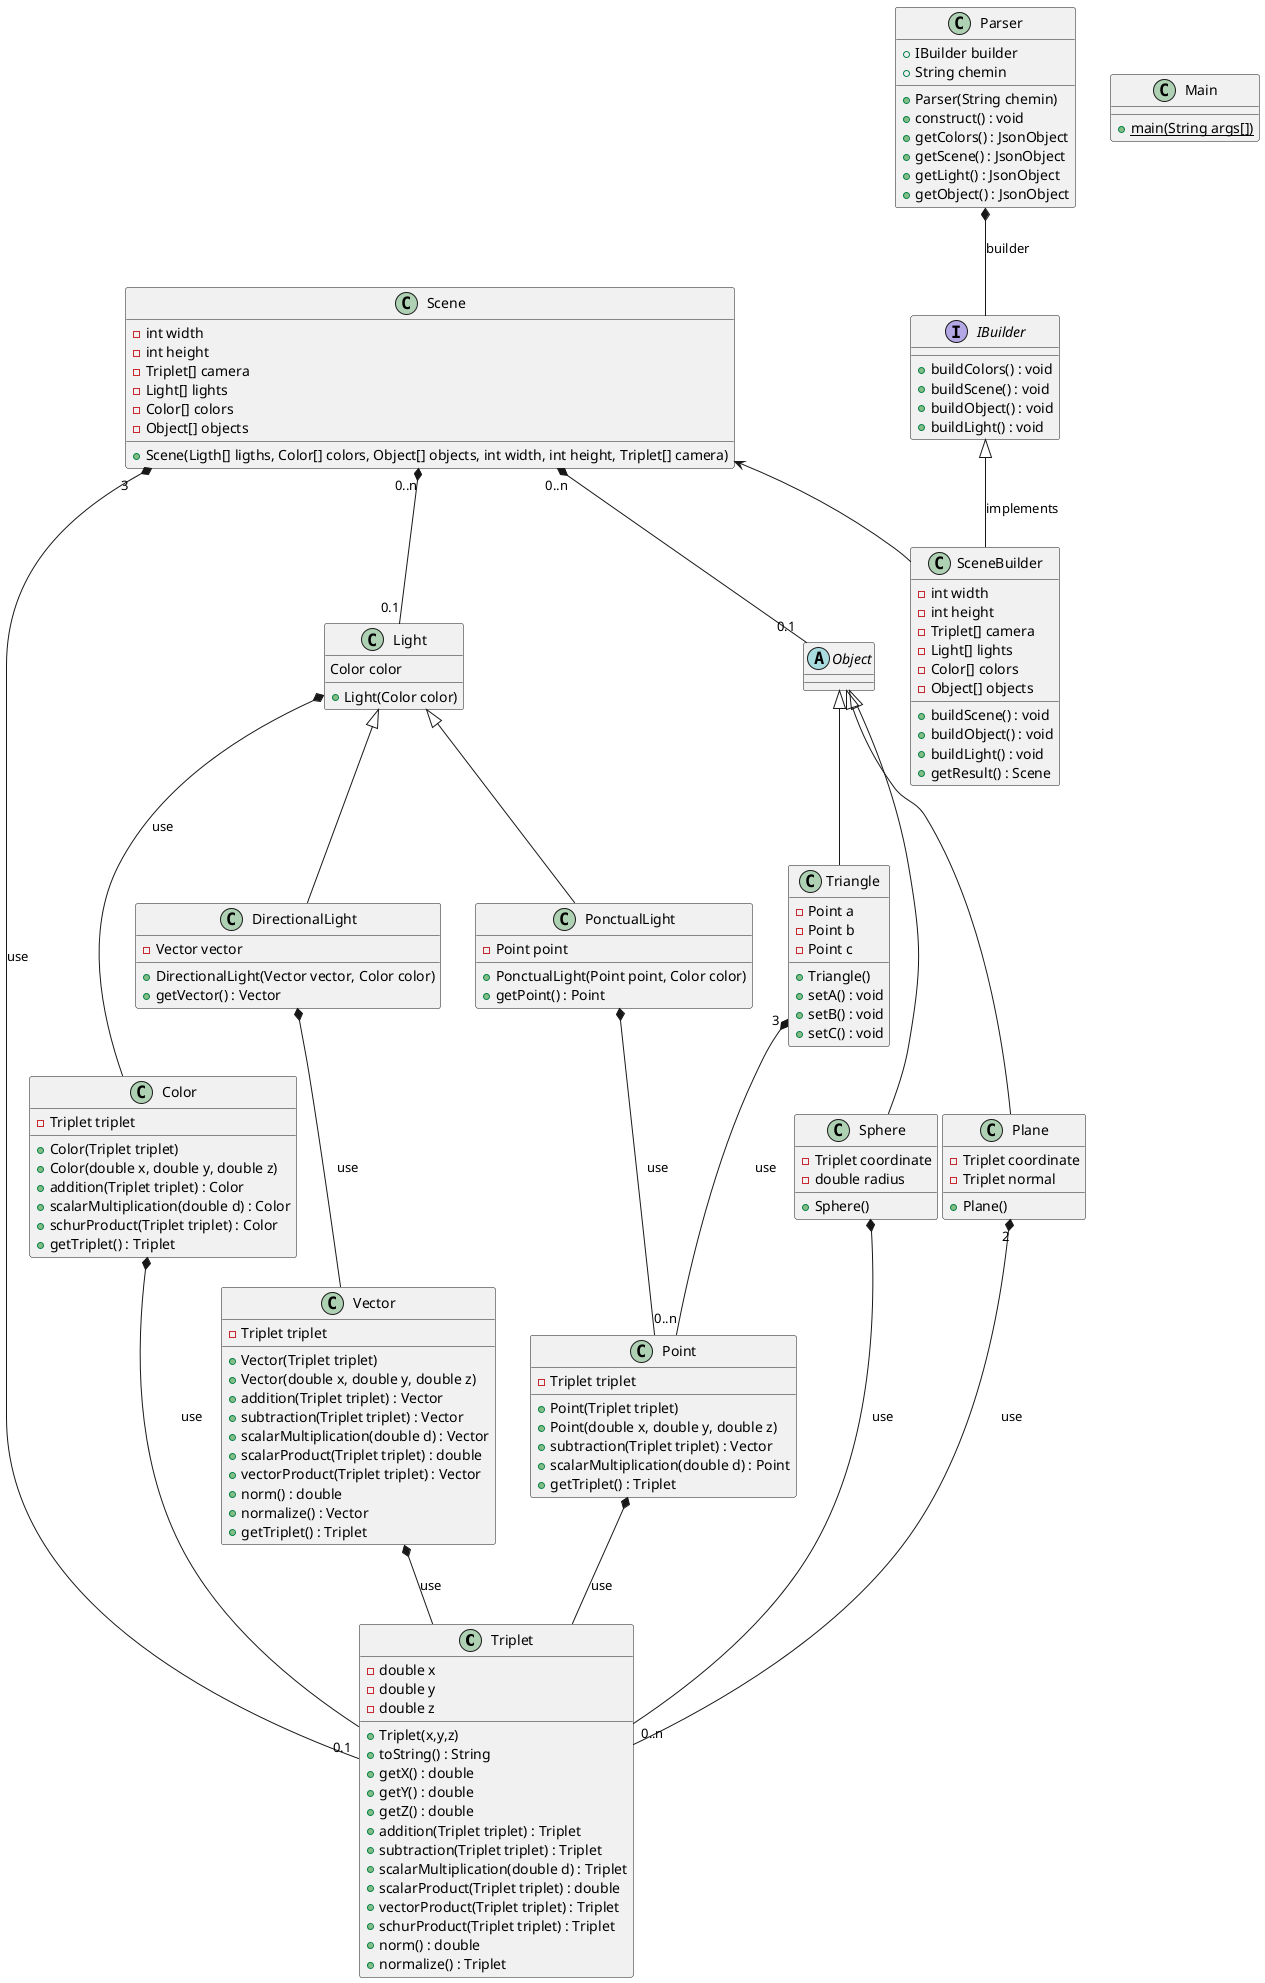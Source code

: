 @startuml

class Triplet
class Vector
class Point
class Color
class Main
class Light
class DirectionalLight
class PonctualLight
abstract class Object

class Plane
class Triangle
class Sphere

class Scene
interface IBuilder
class SceneBuilder

Vector *-- Triplet : use
Color *-- Triplet : use
Point *-- Triplet : use

DirectionalLight *-- Vector : use

Light *-- Color : use
PonctualLight *-- Point : use


Triangle "3" *-- "0..n" Point : use
Plane "2" *-- "0..n" Triplet : use
Sphere *-- Triplet : use

Parser *-- IBuilder : builder
IBuilder <|-- SceneBuilder : implements
Scene <-- SceneBuilder
Scene "0..n" *-- "0.1" Light
Scene "0..n" *-- "0.1" Object
Scene "3"*-- "0.1" Triplet : use



class Triplet {
-double x
-double y
-double z

+Triplet(x,y,z)
+toString() : String
+getX() : double
+getY() : double
+getZ() : double
+addition(Triplet triplet) : Triplet
+subtraction(Triplet triplet) : Triplet
+scalarMultiplication(double d) : Triplet
+scalarProduct(Triplet triplet) : double
+vectorProduct(Triplet triplet) : Triplet
+schurProduct(Triplet triplet) : Triplet
+norm() : double
+normalize() : Triplet
}

class Vector{
-Triplet triplet
+Vector(Triplet triplet)
+Vector(double x, double y, double z)
+addition(Triplet triplet) : Vector
+subtraction(Triplet triplet) : Vector
+scalarMultiplication(double d) : Vector
+scalarProduct(Triplet triplet) : double
+vectorProduct(Triplet triplet) : Vector
+norm() : double
+normalize() : Vector
+ getTriplet() : Triplet
}

class Point{
- Triplet triplet
+Point(Triplet triplet)
+Point(double x, double y, double z)
+subtraction(Triplet triplet) : Vector
+scalarMultiplication(double d) : Point
+ getTriplet() : Triplet
}

class Color{
- Triplet triplet
+Color(Triplet triplet)
+Color(double x, double y, double z)
+ addition(Triplet triplet) : Color
+ scalarMultiplication(double d) : Color
+ schurProduct(Triplet triplet) : Color
+ getTriplet() : Triplet
}


class Light{
Color color
+ Light(Color color)
}

class PonctualLight extends Light{
- Point point
+ PonctualLight(Point point, Color color)
+ getPoint() : Point
}

class DirectionalLight extends Light{
- Vector vector
+ DirectionalLight(Vector vector, Color color)
+ getVector() : Vector
}

class Triangle extends Object {
- Point a
- Point b
- Point c
+ Triangle()
+ setA() : void
+ setB() : void
+ setC() : void
}

class Plane extends Object{
- Triplet coordinate
- Triplet normal
+ Plane()
}

class Sphere extends Object {
- Triplet coordinate
- double radius
+ Sphere()
}

'note "Patron de conception : Builder" as N2
'Scene .. N2
'IBuilder .. N2
'SceneBuilder .. N2
'Parser .. N2

class Scene{
- int width
- int height
- Triplet[] camera
- Light[] lights
- Color[] colors
- Object[] objects
+ Scene(Ligth[] ligths, Color[] colors, Object[] objects, int width, int height, Triplet[] camera)
}

interface IBuilder {
+ buildColors() : void
+ buildScene() : void
+ buildObject() : void
+ buildLight() : void
}

class SceneBuilder {
- int width
- int height
- Triplet[] camera
- Light[] lights
- Color[] colors
- Object[] objects
+ buildScene() : void
+ buildObject() : void
+ buildLight() : void
+ getResult() : Scene
}

class Parser {
+IBuilder builder
+String chemin
+Parser(String chemin)
+construct() : void
+ getColors() : JsonObject
+getScene() : JsonObject
+getLight() : JsonObject
+getObject() : JsonObject
}

class Main{
+ {static} main(String args[])
}

@enduml